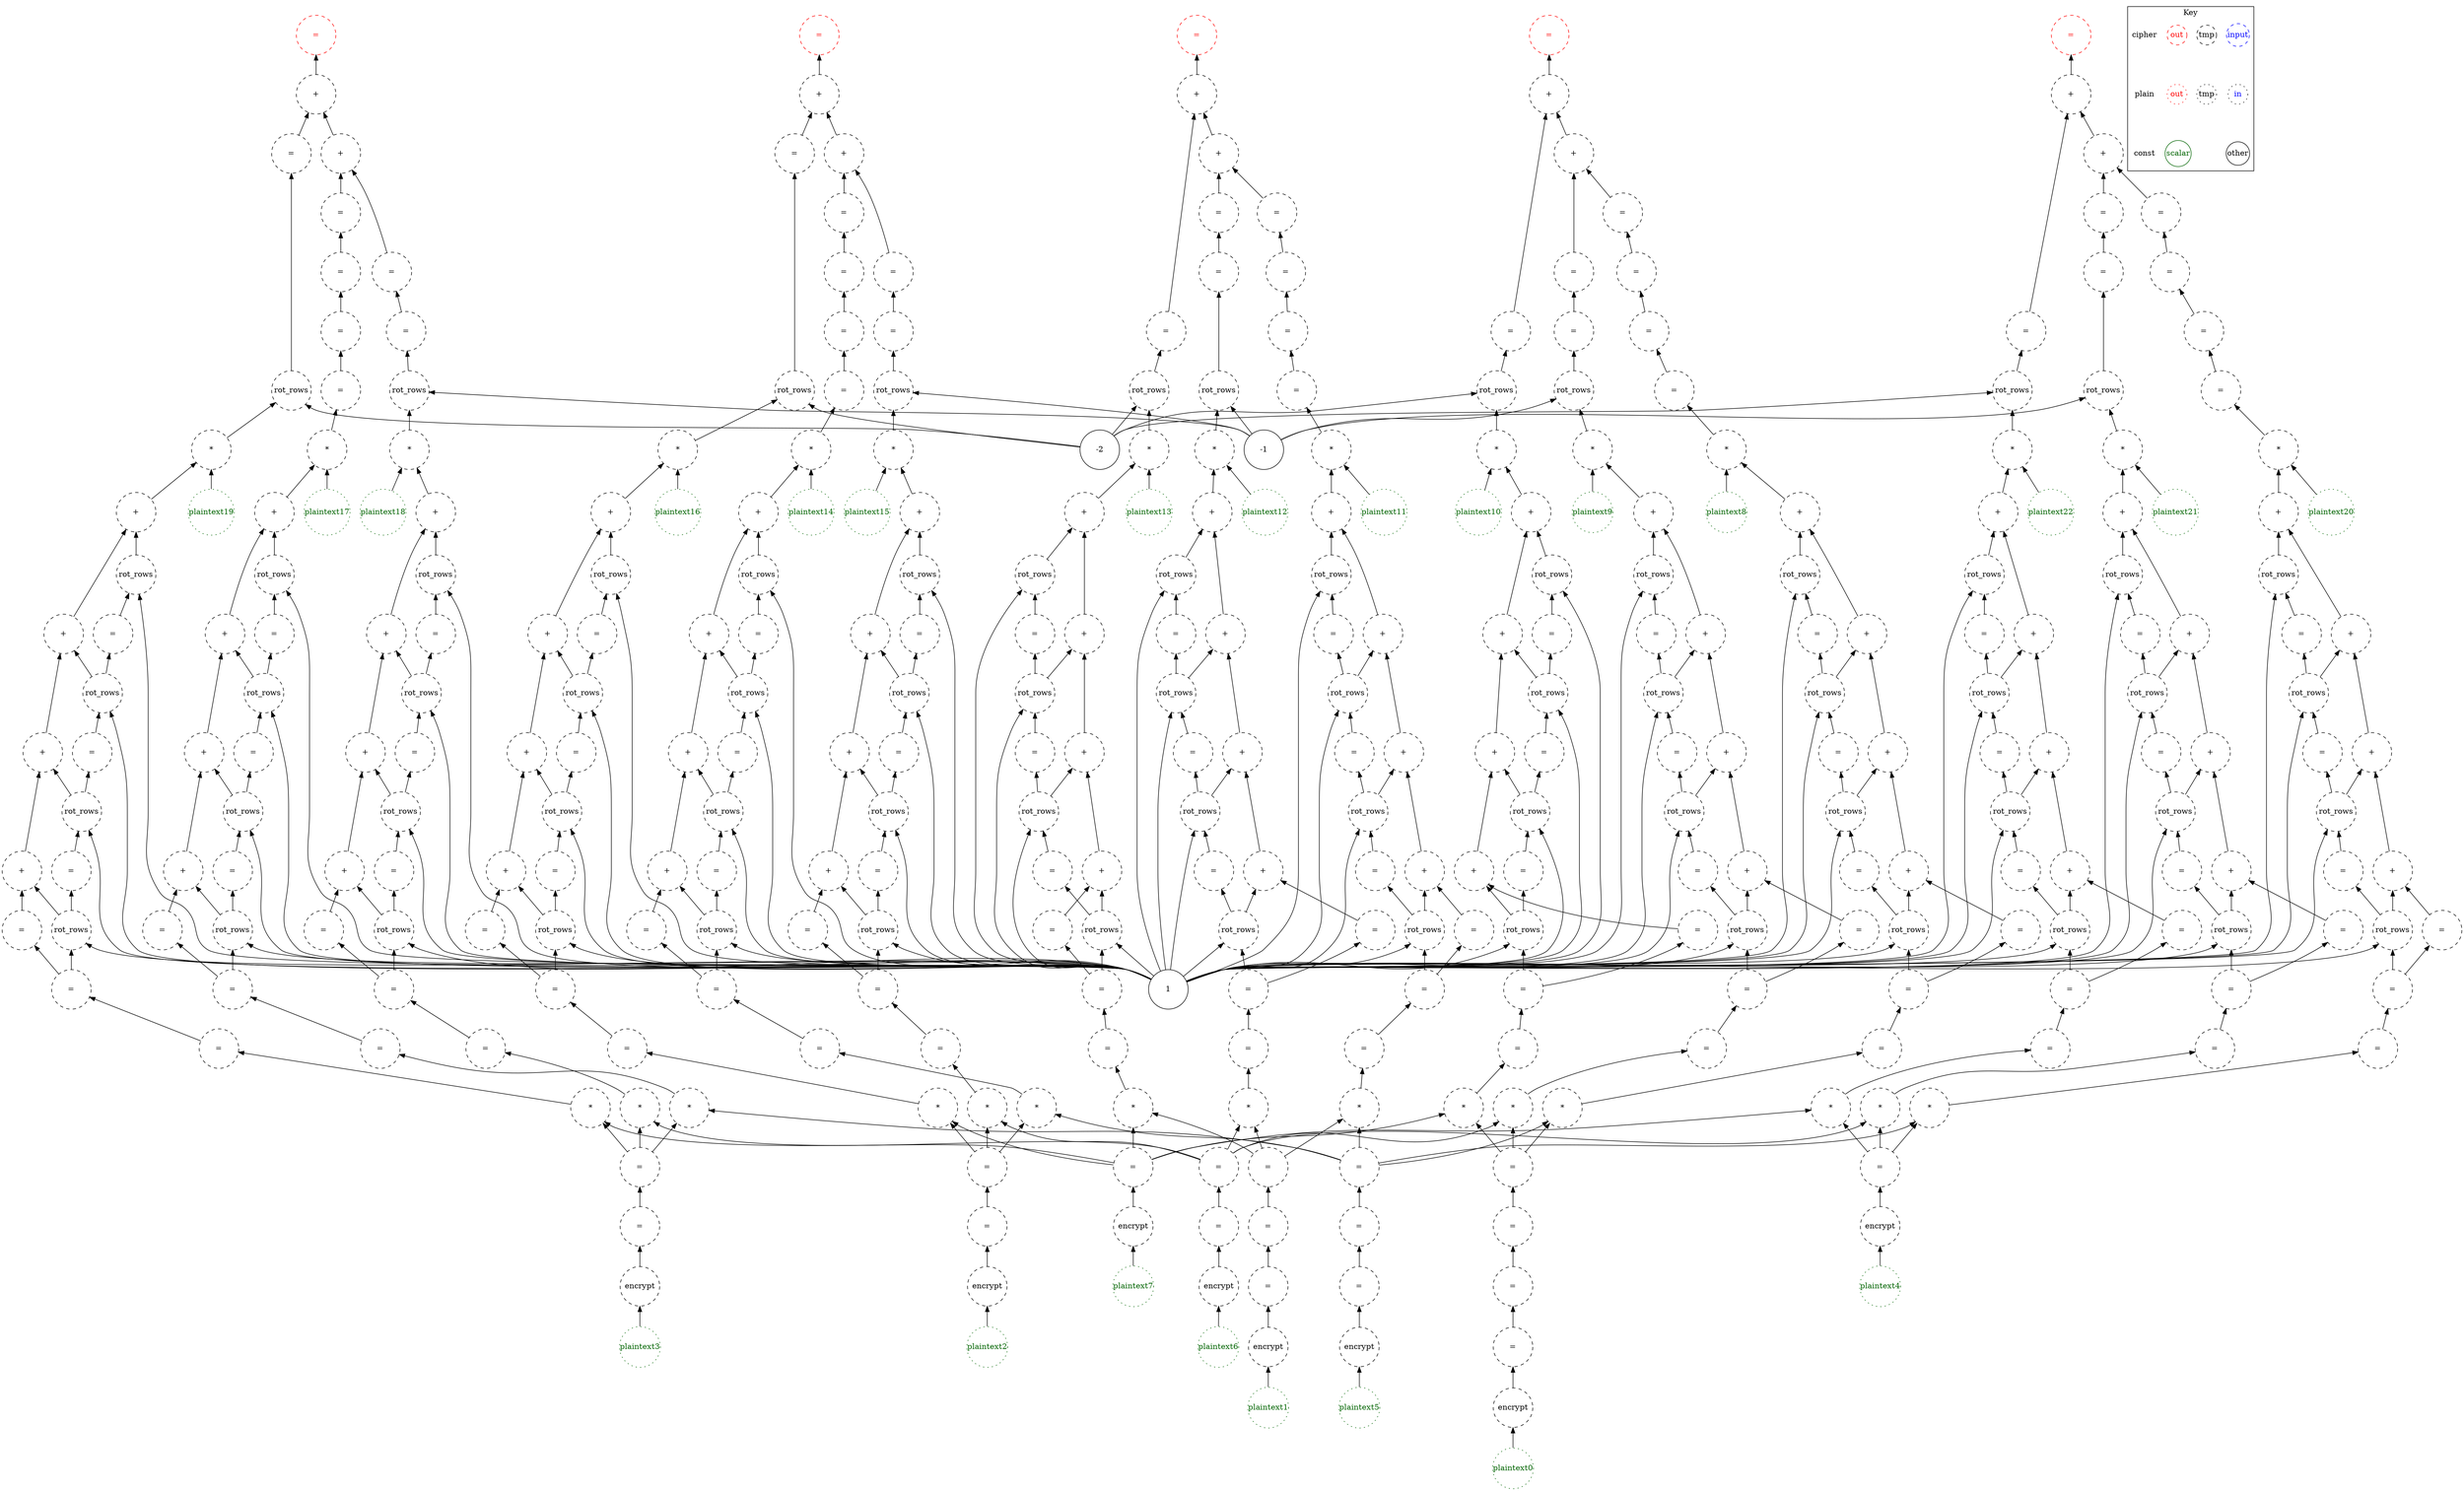 digraph "matrix_mul" {
node [shape=circle width=1 margin=0]
edge [dir=back]
-2 [label="-2" style=solid]
plaintext19 [label="plaintext19" style=dotted color=darkgreen fontcolor=darkgreen]
1 [label="1" style=solid]
1 [label="1" style=solid]
1 [label="1" style=solid]
1 [label="1" style=solid]
plaintext7 [label="plaintext7" style=dotted color=darkgreen fontcolor=darkgreen]
ciphertext22 [label="encrypt" style=dashed]
ciphertext22 -> plaintext7
ciphertext23 [label="=" style=dashed]
ciphertext23 -> ciphertext22
plaintext3 [label="plaintext3" style=dotted color=darkgreen fontcolor=darkgreen]
ciphertext9 [label="encrypt" style=dashed]
ciphertext9 -> plaintext3
ciphertext10 [label="=" style=dashed]
ciphertext10 -> ciphertext9
ciphertext16 [label="=" style=dashed]
ciphertext16 -> ciphertext10
ciphertext333 [label="*" style=dashed]
ciphertext333 -> ciphertext16
ciphertext333 -> ciphertext23
ciphertext334 [label="=" style=dashed]
ciphertext334 -> ciphertext333
ciphertext335 [label="=" style=dashed]
ciphertext335 -> ciphertext334
ciphertext337 [label="rot_rows" style=dashed]
ciphertext337 -> ciphertext335
ciphertext337 -> 1
ciphertext339 [label="=" style=dashed]
ciphertext339 -> ciphertext337
ciphertext341 [label="rot_rows" style=dashed]
ciphertext341 -> ciphertext339
ciphertext341 -> 1
ciphertext343 [label="=" style=dashed]
ciphertext343 -> ciphertext341
ciphertext346 [label="rot_rows" style=dashed]
ciphertext346 -> ciphertext343
ciphertext346 -> 1
ciphertext348 [label="=" style=dashed]
ciphertext348 -> ciphertext346
ciphertext349 [label="rot_rows" style=dashed]
ciphertext349 -> ciphertext348
ciphertext349 -> 1
ciphertext336 [label="=" style=dashed]
ciphertext336 -> ciphertext335
ciphertext338 [label="+" style=dashed]
ciphertext338 -> ciphertext336
ciphertext338 -> ciphertext337
ciphertext342 [label="+" style=dashed]
ciphertext342 -> ciphertext338
ciphertext342 -> ciphertext341
ciphertext347 [label="+" style=dashed]
ciphertext347 -> ciphertext342
ciphertext347 -> ciphertext346
ciphertext350 [label="+" style=dashed]
ciphertext350 -> ciphertext347
ciphertext350 -> ciphertext349
ciphertext356 [label="*" style=dashed]
ciphertext356 -> ciphertext350
ciphertext356 -> plaintext19
ciphertext357 [label="rot_rows" style=dashed]
ciphertext357 -> ciphertext356
ciphertext357 -> -2
ciphertext358 [label="=" style=dashed]
ciphertext358 -> ciphertext357
-1 [label="-1" style=solid]
plaintext18 [label="plaintext18" style=dotted color=darkgreen fontcolor=darkgreen]
1 [label="1" style=solid]
1 [label="1" style=solid]
1 [label="1" style=solid]
1 [label="1" style=solid]
plaintext6 [label="plaintext6" style=dotted color=darkgreen fontcolor=darkgreen]
ciphertext19 [label="encrypt" style=dashed]
ciphertext19 -> plaintext6
ciphertext20 [label="=" style=dashed]
ciphertext20 -> ciphertext19
ciphertext25 [label="=" style=dashed]
ciphertext25 -> ciphertext20
ciphertext306 [label="*" style=dashed]
ciphertext306 -> ciphertext16
ciphertext306 -> ciphertext25
ciphertext307 [label="=" style=dashed]
ciphertext307 -> ciphertext306
ciphertext308 [label="=" style=dashed]
ciphertext308 -> ciphertext307
ciphertext310 [label="rot_rows" style=dashed]
ciphertext310 -> ciphertext308
ciphertext310 -> 1
ciphertext312 [label="=" style=dashed]
ciphertext312 -> ciphertext310
ciphertext314 [label="rot_rows" style=dashed]
ciphertext314 -> ciphertext312
ciphertext314 -> 1
ciphertext316 [label="=" style=dashed]
ciphertext316 -> ciphertext314
ciphertext319 [label="rot_rows" style=dashed]
ciphertext319 -> ciphertext316
ciphertext319 -> 1
ciphertext321 [label="=" style=dashed]
ciphertext321 -> ciphertext319
ciphertext322 [label="rot_rows" style=dashed]
ciphertext322 -> ciphertext321
ciphertext322 -> 1
ciphertext309 [label="=" style=dashed]
ciphertext309 -> ciphertext308
ciphertext311 [label="+" style=dashed]
ciphertext311 -> ciphertext309
ciphertext311 -> ciphertext310
ciphertext315 [label="+" style=dashed]
ciphertext315 -> ciphertext311
ciphertext315 -> ciphertext314
ciphertext320 [label="+" style=dashed]
ciphertext320 -> ciphertext315
ciphertext320 -> ciphertext319
ciphertext323 [label="+" style=dashed]
ciphertext323 -> ciphertext320
ciphertext323 -> ciphertext322
ciphertext329 [label="*" style=dashed]
ciphertext329 -> ciphertext323
ciphertext329 -> plaintext18
ciphertext330 [label="rot_rows" style=dashed]
ciphertext330 -> ciphertext329
ciphertext330 -> -1
ciphertext331 [label="=" style=dashed]
ciphertext331 -> ciphertext330
ciphertext360 [label="=" style=dashed]
ciphertext360 -> ciphertext331
plaintext17 [label="plaintext17" style=dotted color=darkgreen fontcolor=darkgreen]
1 [label="1" style=solid]
1 [label="1" style=solid]
1 [label="1" style=solid]
1 [label="1" style=solid]
plaintext5 [label="plaintext5" style=dotted color=darkgreen fontcolor=darkgreen]
ciphertext17 [label="encrypt" style=dashed]
ciphertext17 -> plaintext5
ciphertext18 [label="=" style=dashed]
ciphertext18 -> ciphertext17
ciphertext21 [label="=" style=dashed]
ciphertext21 -> ciphertext18
ciphertext24 [label="=" style=dashed]
ciphertext24 -> ciphertext21
ciphertext281 [label="*" style=dashed]
ciphertext281 -> ciphertext16
ciphertext281 -> ciphertext24
ciphertext282 [label="=" style=dashed]
ciphertext282 -> ciphertext281
ciphertext283 [label="=" style=dashed]
ciphertext283 -> ciphertext282
ciphertext285 [label="rot_rows" style=dashed]
ciphertext285 -> ciphertext283
ciphertext285 -> 1
ciphertext287 [label="=" style=dashed]
ciphertext287 -> ciphertext285
ciphertext289 [label="rot_rows" style=dashed]
ciphertext289 -> ciphertext287
ciphertext289 -> 1
ciphertext291 [label="=" style=dashed]
ciphertext291 -> ciphertext289
ciphertext294 [label="rot_rows" style=dashed]
ciphertext294 -> ciphertext291
ciphertext294 -> 1
ciphertext296 [label="=" style=dashed]
ciphertext296 -> ciphertext294
ciphertext297 [label="rot_rows" style=dashed]
ciphertext297 -> ciphertext296
ciphertext297 -> 1
ciphertext284 [label="=" style=dashed]
ciphertext284 -> ciphertext283
ciphertext286 [label="+" style=dashed]
ciphertext286 -> ciphertext284
ciphertext286 -> ciphertext285
ciphertext290 [label="+" style=dashed]
ciphertext290 -> ciphertext286
ciphertext290 -> ciphertext289
ciphertext295 [label="+" style=dashed]
ciphertext295 -> ciphertext290
ciphertext295 -> ciphertext294
ciphertext298 [label="+" style=dashed]
ciphertext298 -> ciphertext295
ciphertext298 -> ciphertext297
ciphertext304 [label="*" style=dashed]
ciphertext304 -> ciphertext298
ciphertext304 -> plaintext17
ciphertext305 [label="=" style=dashed]
ciphertext305 -> ciphertext304
ciphertext332 [label="=" style=dashed]
ciphertext332 -> ciphertext305
ciphertext359 [label="=" style=dashed]
ciphertext359 -> ciphertext332
ciphertext361 [label="=" style=dashed]
ciphertext361 -> ciphertext359
ciphertext362 [label="+" style=dashed]
ciphertext362 -> ciphertext361
ciphertext362 -> ciphertext360
ciphertext363 [label="+" style=dashed]
ciphertext363 -> ciphertext362
ciphertext363 -> ciphertext358
ciphertext365 [label="=" style=dashed color=red fontcolor=red]
ciphertext365 -> ciphertext363
-2 [label="-2" style=solid]
plaintext22 [label="plaintext22" style=dotted color=darkgreen fontcolor=darkgreen]
1 [label="1" style=solid]
1 [label="1" style=solid]
1 [label="1" style=solid]
1 [label="1" style=solid]
plaintext4 [label="plaintext4" style=dotted color=darkgreen fontcolor=darkgreen]
ciphertext11 [label="encrypt" style=dashed]
ciphertext11 -> plaintext4
ciphertext12 [label="=" style=dashed]
ciphertext12 -> ciphertext11
ciphertext418 [label="*" style=dashed]
ciphertext418 -> ciphertext12
ciphertext418 -> ciphertext23
ciphertext419 [label="=" style=dashed]
ciphertext419 -> ciphertext418
ciphertext420 [label="=" style=dashed]
ciphertext420 -> ciphertext419
ciphertext422 [label="rot_rows" style=dashed]
ciphertext422 -> ciphertext420
ciphertext422 -> 1
ciphertext424 [label="=" style=dashed]
ciphertext424 -> ciphertext422
ciphertext426 [label="rot_rows" style=dashed]
ciphertext426 -> ciphertext424
ciphertext426 -> 1
ciphertext428 [label="=" style=dashed]
ciphertext428 -> ciphertext426
ciphertext431 [label="rot_rows" style=dashed]
ciphertext431 -> ciphertext428
ciphertext431 -> 1
ciphertext433 [label="=" style=dashed]
ciphertext433 -> ciphertext431
ciphertext434 [label="rot_rows" style=dashed]
ciphertext434 -> ciphertext433
ciphertext434 -> 1
ciphertext421 [label="=" style=dashed]
ciphertext421 -> ciphertext420
ciphertext423 [label="+" style=dashed]
ciphertext423 -> ciphertext421
ciphertext423 -> ciphertext422
ciphertext427 [label="+" style=dashed]
ciphertext427 -> ciphertext423
ciphertext427 -> ciphertext426
ciphertext432 [label="+" style=dashed]
ciphertext432 -> ciphertext427
ciphertext432 -> ciphertext431
ciphertext435 [label="+" style=dashed]
ciphertext435 -> ciphertext432
ciphertext435 -> ciphertext434
ciphertext441 [label="*" style=dashed]
ciphertext441 -> ciphertext435
ciphertext441 -> plaintext22
ciphertext442 [label="rot_rows" style=dashed]
ciphertext442 -> ciphertext441
ciphertext442 -> -2
ciphertext443 [label="=" style=dashed]
ciphertext443 -> ciphertext442
-1 [label="-1" style=solid]
plaintext21 [label="plaintext21" style=dotted color=darkgreen fontcolor=darkgreen]
1 [label="1" style=solid]
1 [label="1" style=solid]
1 [label="1" style=solid]
1 [label="1" style=solid]
ciphertext391 [label="*" style=dashed]
ciphertext391 -> ciphertext12
ciphertext391 -> ciphertext25
ciphertext392 [label="=" style=dashed]
ciphertext392 -> ciphertext391
ciphertext393 [label="=" style=dashed]
ciphertext393 -> ciphertext392
ciphertext395 [label="rot_rows" style=dashed]
ciphertext395 -> ciphertext393
ciphertext395 -> 1
ciphertext397 [label="=" style=dashed]
ciphertext397 -> ciphertext395
ciphertext399 [label="rot_rows" style=dashed]
ciphertext399 -> ciphertext397
ciphertext399 -> 1
ciphertext401 [label="=" style=dashed]
ciphertext401 -> ciphertext399
ciphertext404 [label="rot_rows" style=dashed]
ciphertext404 -> ciphertext401
ciphertext404 -> 1
ciphertext406 [label="=" style=dashed]
ciphertext406 -> ciphertext404
ciphertext407 [label="rot_rows" style=dashed]
ciphertext407 -> ciphertext406
ciphertext407 -> 1
ciphertext394 [label="=" style=dashed]
ciphertext394 -> ciphertext393
ciphertext396 [label="+" style=dashed]
ciphertext396 -> ciphertext394
ciphertext396 -> ciphertext395
ciphertext400 [label="+" style=dashed]
ciphertext400 -> ciphertext396
ciphertext400 -> ciphertext399
ciphertext405 [label="+" style=dashed]
ciphertext405 -> ciphertext400
ciphertext405 -> ciphertext404
ciphertext408 [label="+" style=dashed]
ciphertext408 -> ciphertext405
ciphertext408 -> ciphertext407
ciphertext414 [label="*" style=dashed]
ciphertext414 -> ciphertext408
ciphertext414 -> plaintext21
ciphertext415 [label="rot_rows" style=dashed]
ciphertext415 -> ciphertext414
ciphertext415 -> -1
ciphertext416 [label="=" style=dashed]
ciphertext416 -> ciphertext415
ciphertext445 [label="=" style=dashed]
ciphertext445 -> ciphertext416
plaintext20 [label="plaintext20" style=dotted color=darkgreen fontcolor=darkgreen]
1 [label="1" style=solid]
1 [label="1" style=solid]
1 [label="1" style=solid]
1 [label="1" style=solid]
ciphertext366 [label="*" style=dashed]
ciphertext366 -> ciphertext12
ciphertext366 -> ciphertext24
ciphertext367 [label="=" style=dashed]
ciphertext367 -> ciphertext366
ciphertext368 [label="=" style=dashed]
ciphertext368 -> ciphertext367
ciphertext370 [label="rot_rows" style=dashed]
ciphertext370 -> ciphertext368
ciphertext370 -> 1
ciphertext372 [label="=" style=dashed]
ciphertext372 -> ciphertext370
ciphertext374 [label="rot_rows" style=dashed]
ciphertext374 -> ciphertext372
ciphertext374 -> 1
ciphertext376 [label="=" style=dashed]
ciphertext376 -> ciphertext374
ciphertext379 [label="rot_rows" style=dashed]
ciphertext379 -> ciphertext376
ciphertext379 -> 1
ciphertext381 [label="=" style=dashed]
ciphertext381 -> ciphertext379
ciphertext382 [label="rot_rows" style=dashed]
ciphertext382 -> ciphertext381
ciphertext382 -> 1
ciphertext369 [label="=" style=dashed]
ciphertext369 -> ciphertext368
ciphertext371 [label="+" style=dashed]
ciphertext371 -> ciphertext369
ciphertext371 -> ciphertext370
ciphertext375 [label="+" style=dashed]
ciphertext375 -> ciphertext371
ciphertext375 -> ciphertext374
ciphertext380 [label="+" style=dashed]
ciphertext380 -> ciphertext375
ciphertext380 -> ciphertext379
ciphertext383 [label="+" style=dashed]
ciphertext383 -> ciphertext380
ciphertext383 -> ciphertext382
ciphertext389 [label="*" style=dashed]
ciphertext389 -> ciphertext383
ciphertext389 -> plaintext20
ciphertext390 [label="=" style=dashed]
ciphertext390 -> ciphertext389
ciphertext417 [label="=" style=dashed]
ciphertext417 -> ciphertext390
ciphertext444 [label="=" style=dashed]
ciphertext444 -> ciphertext417
ciphertext446 [label="=" style=dashed]
ciphertext446 -> ciphertext444
ciphertext447 [label="+" style=dashed]
ciphertext447 -> ciphertext446
ciphertext447 -> ciphertext445
ciphertext448 [label="+" style=dashed]
ciphertext448 -> ciphertext447
ciphertext448 -> ciphertext443
ciphertext450 [label="=" style=dashed color=red fontcolor=red]
ciphertext450 -> ciphertext448
-2 [label="-2" style=solid]
plaintext16 [label="plaintext16" style=dotted color=darkgreen fontcolor=darkgreen]
1 [label="1" style=solid]
1 [label="1" style=solid]
1 [label="1" style=solid]
1 [label="1" style=solid]
plaintext2 [label="plaintext2" style=dotted color=darkgreen fontcolor=darkgreen]
ciphertext5 [label="encrypt" style=dashed]
ciphertext5 -> plaintext2
ciphertext6 [label="=" style=dashed]
ciphertext6 -> ciphertext5
ciphertext15 [label="=" style=dashed]
ciphertext15 -> ciphertext6
ciphertext248 [label="*" style=dashed]
ciphertext248 -> ciphertext15
ciphertext248 -> ciphertext23
ciphertext249 [label="=" style=dashed]
ciphertext249 -> ciphertext248
ciphertext250 [label="=" style=dashed]
ciphertext250 -> ciphertext249
ciphertext252 [label="rot_rows" style=dashed]
ciphertext252 -> ciphertext250
ciphertext252 -> 1
ciphertext254 [label="=" style=dashed]
ciphertext254 -> ciphertext252
ciphertext256 [label="rot_rows" style=dashed]
ciphertext256 -> ciphertext254
ciphertext256 -> 1
ciphertext258 [label="=" style=dashed]
ciphertext258 -> ciphertext256
ciphertext261 [label="rot_rows" style=dashed]
ciphertext261 -> ciphertext258
ciphertext261 -> 1
ciphertext263 [label="=" style=dashed]
ciphertext263 -> ciphertext261
ciphertext264 [label="rot_rows" style=dashed]
ciphertext264 -> ciphertext263
ciphertext264 -> 1
ciphertext251 [label="=" style=dashed]
ciphertext251 -> ciphertext250
ciphertext253 [label="+" style=dashed]
ciphertext253 -> ciphertext251
ciphertext253 -> ciphertext252
ciphertext257 [label="+" style=dashed]
ciphertext257 -> ciphertext253
ciphertext257 -> ciphertext256
ciphertext262 [label="+" style=dashed]
ciphertext262 -> ciphertext257
ciphertext262 -> ciphertext261
ciphertext265 [label="+" style=dashed]
ciphertext265 -> ciphertext262
ciphertext265 -> ciphertext264
ciphertext271 [label="*" style=dashed]
ciphertext271 -> ciphertext265
ciphertext271 -> plaintext16
ciphertext272 [label="rot_rows" style=dashed]
ciphertext272 -> ciphertext271
ciphertext272 -> -2
ciphertext273 [label="=" style=dashed]
ciphertext273 -> ciphertext272
-1 [label="-1" style=solid]
plaintext15 [label="plaintext15" style=dotted color=darkgreen fontcolor=darkgreen]
1 [label="1" style=solid]
1 [label="1" style=solid]
1 [label="1" style=solid]
1 [label="1" style=solid]
ciphertext221 [label="*" style=dashed]
ciphertext221 -> ciphertext15
ciphertext221 -> ciphertext25
ciphertext222 [label="=" style=dashed]
ciphertext222 -> ciphertext221
ciphertext223 [label="=" style=dashed]
ciphertext223 -> ciphertext222
ciphertext225 [label="rot_rows" style=dashed]
ciphertext225 -> ciphertext223
ciphertext225 -> 1
ciphertext227 [label="=" style=dashed]
ciphertext227 -> ciphertext225
ciphertext229 [label="rot_rows" style=dashed]
ciphertext229 -> ciphertext227
ciphertext229 -> 1
ciphertext231 [label="=" style=dashed]
ciphertext231 -> ciphertext229
ciphertext234 [label="rot_rows" style=dashed]
ciphertext234 -> ciphertext231
ciphertext234 -> 1
ciphertext236 [label="=" style=dashed]
ciphertext236 -> ciphertext234
ciphertext237 [label="rot_rows" style=dashed]
ciphertext237 -> ciphertext236
ciphertext237 -> 1
ciphertext224 [label="=" style=dashed]
ciphertext224 -> ciphertext223
ciphertext226 [label="+" style=dashed]
ciphertext226 -> ciphertext224
ciphertext226 -> ciphertext225
ciphertext230 [label="+" style=dashed]
ciphertext230 -> ciphertext226
ciphertext230 -> ciphertext229
ciphertext235 [label="+" style=dashed]
ciphertext235 -> ciphertext230
ciphertext235 -> ciphertext234
ciphertext238 [label="+" style=dashed]
ciphertext238 -> ciphertext235
ciphertext238 -> ciphertext237
ciphertext244 [label="*" style=dashed]
ciphertext244 -> ciphertext238
ciphertext244 -> plaintext15
ciphertext245 [label="rot_rows" style=dashed]
ciphertext245 -> ciphertext244
ciphertext245 -> -1
ciphertext246 [label="=" style=dashed]
ciphertext246 -> ciphertext245
ciphertext275 [label="=" style=dashed]
ciphertext275 -> ciphertext246
plaintext14 [label="plaintext14" style=dotted color=darkgreen fontcolor=darkgreen]
1 [label="1" style=solid]
1 [label="1" style=solid]
1 [label="1" style=solid]
1 [label="1" style=solid]
ciphertext196 [label="*" style=dashed]
ciphertext196 -> ciphertext15
ciphertext196 -> ciphertext24
ciphertext197 [label="=" style=dashed]
ciphertext197 -> ciphertext196
ciphertext198 [label="=" style=dashed]
ciphertext198 -> ciphertext197
ciphertext200 [label="rot_rows" style=dashed]
ciphertext200 -> ciphertext198
ciphertext200 -> 1
ciphertext202 [label="=" style=dashed]
ciphertext202 -> ciphertext200
ciphertext204 [label="rot_rows" style=dashed]
ciphertext204 -> ciphertext202
ciphertext204 -> 1
ciphertext206 [label="=" style=dashed]
ciphertext206 -> ciphertext204
ciphertext209 [label="rot_rows" style=dashed]
ciphertext209 -> ciphertext206
ciphertext209 -> 1
ciphertext211 [label="=" style=dashed]
ciphertext211 -> ciphertext209
ciphertext212 [label="rot_rows" style=dashed]
ciphertext212 -> ciphertext211
ciphertext212 -> 1
ciphertext199 [label="=" style=dashed]
ciphertext199 -> ciphertext198
ciphertext201 [label="+" style=dashed]
ciphertext201 -> ciphertext199
ciphertext201 -> ciphertext200
ciphertext205 [label="+" style=dashed]
ciphertext205 -> ciphertext201
ciphertext205 -> ciphertext204
ciphertext210 [label="+" style=dashed]
ciphertext210 -> ciphertext205
ciphertext210 -> ciphertext209
ciphertext213 [label="+" style=dashed]
ciphertext213 -> ciphertext210
ciphertext213 -> ciphertext212
ciphertext219 [label="*" style=dashed]
ciphertext219 -> ciphertext213
ciphertext219 -> plaintext14
ciphertext220 [label="=" style=dashed]
ciphertext220 -> ciphertext219
ciphertext247 [label="=" style=dashed]
ciphertext247 -> ciphertext220
ciphertext274 [label="=" style=dashed]
ciphertext274 -> ciphertext247
ciphertext276 [label="=" style=dashed]
ciphertext276 -> ciphertext274
ciphertext277 [label="+" style=dashed]
ciphertext277 -> ciphertext276
ciphertext277 -> ciphertext275
ciphertext278 [label="+" style=dashed]
ciphertext278 -> ciphertext277
ciphertext278 -> ciphertext273
ciphertext280 [label="=" style=dashed color=red fontcolor=red]
ciphertext280 -> ciphertext278
-2 [label="-2" style=solid]
plaintext13 [label="plaintext13" style=dotted color=darkgreen fontcolor=darkgreen]
1 [label="1" style=solid]
1 [label="1" style=solid]
1 [label="1" style=solid]
1 [label="1" style=solid]
plaintext1 [label="plaintext1" style=dotted color=darkgreen fontcolor=darkgreen]
ciphertext2 [label="encrypt" style=dashed]
ciphertext2 -> plaintext1
ciphertext3 [label="=" style=dashed]
ciphertext3 -> ciphertext2
ciphertext8 [label="=" style=dashed]
ciphertext8 -> ciphertext3
ciphertext14 [label="=" style=dashed]
ciphertext14 -> ciphertext8
ciphertext163 [label="*" style=dashed]
ciphertext163 -> ciphertext14
ciphertext163 -> ciphertext23
ciphertext164 [label="=" style=dashed]
ciphertext164 -> ciphertext163
ciphertext165 [label="=" style=dashed]
ciphertext165 -> ciphertext164
ciphertext167 [label="rot_rows" style=dashed]
ciphertext167 -> ciphertext165
ciphertext167 -> 1
ciphertext169 [label="=" style=dashed]
ciphertext169 -> ciphertext167
ciphertext171 [label="rot_rows" style=dashed]
ciphertext171 -> ciphertext169
ciphertext171 -> 1
ciphertext173 [label="=" style=dashed]
ciphertext173 -> ciphertext171
ciphertext176 [label="rot_rows" style=dashed]
ciphertext176 -> ciphertext173
ciphertext176 -> 1
ciphertext178 [label="=" style=dashed]
ciphertext178 -> ciphertext176
ciphertext179 [label="rot_rows" style=dashed]
ciphertext179 -> ciphertext178
ciphertext179 -> 1
ciphertext166 [label="=" style=dashed]
ciphertext166 -> ciphertext165
ciphertext168 [label="+" style=dashed]
ciphertext168 -> ciphertext166
ciphertext168 -> ciphertext167
ciphertext172 [label="+" style=dashed]
ciphertext172 -> ciphertext168
ciphertext172 -> ciphertext171
ciphertext177 [label="+" style=dashed]
ciphertext177 -> ciphertext172
ciphertext177 -> ciphertext176
ciphertext180 [label="+" style=dashed]
ciphertext180 -> ciphertext177
ciphertext180 -> ciphertext179
ciphertext186 [label="*" style=dashed]
ciphertext186 -> ciphertext180
ciphertext186 -> plaintext13
ciphertext187 [label="rot_rows" style=dashed]
ciphertext187 -> ciphertext186
ciphertext187 -> -2
ciphertext188 [label="=" style=dashed]
ciphertext188 -> ciphertext187
-1 [label="-1" style=solid]
plaintext12 [label="plaintext12" style=dotted color=darkgreen fontcolor=darkgreen]
1 [label="1" style=solid]
1 [label="1" style=solid]
1 [label="1" style=solid]
1 [label="1" style=solid]
ciphertext136 [label="*" style=dashed]
ciphertext136 -> ciphertext14
ciphertext136 -> ciphertext25
ciphertext137 [label="=" style=dashed]
ciphertext137 -> ciphertext136
ciphertext138 [label="=" style=dashed]
ciphertext138 -> ciphertext137
ciphertext140 [label="rot_rows" style=dashed]
ciphertext140 -> ciphertext138
ciphertext140 -> 1
ciphertext142 [label="=" style=dashed]
ciphertext142 -> ciphertext140
ciphertext144 [label="rot_rows" style=dashed]
ciphertext144 -> ciphertext142
ciphertext144 -> 1
ciphertext146 [label="=" style=dashed]
ciphertext146 -> ciphertext144
ciphertext149 [label="rot_rows" style=dashed]
ciphertext149 -> ciphertext146
ciphertext149 -> 1
ciphertext151 [label="=" style=dashed]
ciphertext151 -> ciphertext149
ciphertext152 [label="rot_rows" style=dashed]
ciphertext152 -> ciphertext151
ciphertext152 -> 1
ciphertext139 [label="=" style=dashed]
ciphertext139 -> ciphertext138
ciphertext141 [label="+" style=dashed]
ciphertext141 -> ciphertext139
ciphertext141 -> ciphertext140
ciphertext145 [label="+" style=dashed]
ciphertext145 -> ciphertext141
ciphertext145 -> ciphertext144
ciphertext150 [label="+" style=dashed]
ciphertext150 -> ciphertext145
ciphertext150 -> ciphertext149
ciphertext153 [label="+" style=dashed]
ciphertext153 -> ciphertext150
ciphertext153 -> ciphertext152
ciphertext159 [label="*" style=dashed]
ciphertext159 -> ciphertext153
ciphertext159 -> plaintext12
ciphertext160 [label="rot_rows" style=dashed]
ciphertext160 -> ciphertext159
ciphertext160 -> -1
ciphertext161 [label="=" style=dashed]
ciphertext161 -> ciphertext160
ciphertext190 [label="=" style=dashed]
ciphertext190 -> ciphertext161
plaintext11 [label="plaintext11" style=dotted color=darkgreen fontcolor=darkgreen]
1 [label="1" style=solid]
1 [label="1" style=solid]
1 [label="1" style=solid]
1 [label="1" style=solid]
ciphertext111 [label="*" style=dashed]
ciphertext111 -> ciphertext14
ciphertext111 -> ciphertext24
ciphertext112 [label="=" style=dashed]
ciphertext112 -> ciphertext111
ciphertext113 [label="=" style=dashed]
ciphertext113 -> ciphertext112
ciphertext115 [label="rot_rows" style=dashed]
ciphertext115 -> ciphertext113
ciphertext115 -> 1
ciphertext117 [label="=" style=dashed]
ciphertext117 -> ciphertext115
ciphertext119 [label="rot_rows" style=dashed]
ciphertext119 -> ciphertext117
ciphertext119 -> 1
ciphertext121 [label="=" style=dashed]
ciphertext121 -> ciphertext119
ciphertext124 [label="rot_rows" style=dashed]
ciphertext124 -> ciphertext121
ciphertext124 -> 1
ciphertext126 [label="=" style=dashed]
ciphertext126 -> ciphertext124
ciphertext127 [label="rot_rows" style=dashed]
ciphertext127 -> ciphertext126
ciphertext127 -> 1
ciphertext114 [label="=" style=dashed]
ciphertext114 -> ciphertext113
ciphertext116 [label="+" style=dashed]
ciphertext116 -> ciphertext114
ciphertext116 -> ciphertext115
ciphertext120 [label="+" style=dashed]
ciphertext120 -> ciphertext116
ciphertext120 -> ciphertext119
ciphertext125 [label="+" style=dashed]
ciphertext125 -> ciphertext120
ciphertext125 -> ciphertext124
ciphertext128 [label="+" style=dashed]
ciphertext128 -> ciphertext125
ciphertext128 -> ciphertext127
ciphertext134 [label="*" style=dashed]
ciphertext134 -> ciphertext128
ciphertext134 -> plaintext11
ciphertext135 [label="=" style=dashed]
ciphertext135 -> ciphertext134
ciphertext162 [label="=" style=dashed]
ciphertext162 -> ciphertext135
ciphertext189 [label="=" style=dashed]
ciphertext189 -> ciphertext162
ciphertext191 [label="=" style=dashed]
ciphertext191 -> ciphertext189
ciphertext192 [label="+" style=dashed]
ciphertext192 -> ciphertext191
ciphertext192 -> ciphertext190
ciphertext193 [label="+" style=dashed]
ciphertext193 -> ciphertext192
ciphertext193 -> ciphertext188
ciphertext195 [label="=" style=dashed color=red fontcolor=red]
ciphertext195 -> ciphertext193
-2 [label="-2" style=solid]
plaintext10 [label="plaintext10" style=dotted color=darkgreen fontcolor=darkgreen]
1 [label="1" style=solid]
1 [label="1" style=solid]
1 [label="1" style=solid]
1 [label="1" style=solid]
plaintext0 [label="plaintext0" style=dotted color=darkgreen fontcolor=darkgreen]
ciphertext0 [label="encrypt" style=dashed]
ciphertext0 -> plaintext0
ciphertext1 [label="=" style=dashed]
ciphertext1 -> ciphertext0
ciphertext4 [label="=" style=dashed]
ciphertext4 -> ciphertext1
ciphertext7 [label="=" style=dashed]
ciphertext7 -> ciphertext4
ciphertext13 [label="=" style=dashed]
ciphertext13 -> ciphertext7
ciphertext78 [label="*" style=dashed]
ciphertext78 -> ciphertext13
ciphertext78 -> ciphertext23
ciphertext79 [label="=" style=dashed]
ciphertext79 -> ciphertext78
ciphertext80 [label="=" style=dashed]
ciphertext80 -> ciphertext79
ciphertext82 [label="rot_rows" style=dashed]
ciphertext82 -> ciphertext80
ciphertext82 -> 1
ciphertext84 [label="=" style=dashed]
ciphertext84 -> ciphertext82
ciphertext86 [label="rot_rows" style=dashed]
ciphertext86 -> ciphertext84
ciphertext86 -> 1
ciphertext88 [label="=" style=dashed]
ciphertext88 -> ciphertext86
ciphertext91 [label="rot_rows" style=dashed]
ciphertext91 -> ciphertext88
ciphertext91 -> 1
ciphertext93 [label="=" style=dashed]
ciphertext93 -> ciphertext91
ciphertext94 [label="rot_rows" style=dashed]
ciphertext94 -> ciphertext93
ciphertext94 -> 1
ciphertext81 [label="=" style=dashed]
ciphertext81 -> ciphertext80
ciphertext83 [label="+" style=dashed]
ciphertext83 -> ciphertext81
ciphertext83 -> ciphertext82
ciphertext87 [label="+" style=dashed]
ciphertext87 -> ciphertext83
ciphertext87 -> ciphertext86
ciphertext92 [label="+" style=dashed]
ciphertext92 -> ciphertext87
ciphertext92 -> ciphertext91
ciphertext95 [label="+" style=dashed]
ciphertext95 -> ciphertext92
ciphertext95 -> ciphertext94
ciphertext101 [label="*" style=dashed]
ciphertext101 -> ciphertext95
ciphertext101 -> plaintext10
ciphertext102 [label="rot_rows" style=dashed]
ciphertext102 -> ciphertext101
ciphertext102 -> -2
ciphertext103 [label="=" style=dashed]
ciphertext103 -> ciphertext102
-1 [label="-1" style=solid]
plaintext9 [label="plaintext9" style=dotted color=darkgreen fontcolor=darkgreen]
1 [label="1" style=solid]
1 [label="1" style=solid]
1 [label="1" style=solid]
1 [label="1" style=solid]
ciphertext51 [label="*" style=dashed]
ciphertext51 -> ciphertext13
ciphertext51 -> ciphertext25
ciphertext52 [label="=" style=dashed]
ciphertext52 -> ciphertext51
ciphertext53 [label="=" style=dashed]
ciphertext53 -> ciphertext52
ciphertext55 [label="rot_rows" style=dashed]
ciphertext55 -> ciphertext53
ciphertext55 -> 1
ciphertext57 [label="=" style=dashed]
ciphertext57 -> ciphertext55
ciphertext59 [label="rot_rows" style=dashed]
ciphertext59 -> ciphertext57
ciphertext59 -> 1
ciphertext61 [label="=" style=dashed]
ciphertext61 -> ciphertext59
ciphertext64 [label="rot_rows" style=dashed]
ciphertext64 -> ciphertext61
ciphertext64 -> 1
ciphertext66 [label="=" style=dashed]
ciphertext66 -> ciphertext64
ciphertext67 [label="rot_rows" style=dashed]
ciphertext67 -> ciphertext66
ciphertext67 -> 1
ciphertext54 [label="=" style=dashed]
ciphertext54 -> ciphertext53
ciphertext56 [label="+" style=dashed]
ciphertext56 -> ciphertext54
ciphertext56 -> ciphertext55
ciphertext60 [label="+" style=dashed]
ciphertext60 -> ciphertext56
ciphertext60 -> ciphertext59
ciphertext65 [label="+" style=dashed]
ciphertext65 -> ciphertext60
ciphertext65 -> ciphertext64
ciphertext68 [label="+" style=dashed]
ciphertext68 -> ciphertext65
ciphertext68 -> ciphertext67
ciphertext74 [label="*" style=dashed]
ciphertext74 -> ciphertext68
ciphertext74 -> plaintext9
ciphertext75 [label="rot_rows" style=dashed]
ciphertext75 -> ciphertext74
ciphertext75 -> -1
ciphertext76 [label="=" style=dashed]
ciphertext76 -> ciphertext75
ciphertext105 [label="=" style=dashed]
ciphertext105 -> ciphertext76
plaintext8 [label="plaintext8" style=dotted color=darkgreen fontcolor=darkgreen]
1 [label="1" style=solid]
1 [label="1" style=solid]
1 [label="1" style=solid]
1 [label="1" style=solid]
ciphertext26 [label="*" style=dashed]
ciphertext26 -> ciphertext13
ciphertext26 -> ciphertext24
ciphertext27 [label="=" style=dashed]
ciphertext27 -> ciphertext26
ciphertext28 [label="=" style=dashed]
ciphertext28 -> ciphertext27
ciphertext30 [label="rot_rows" style=dashed]
ciphertext30 -> ciphertext28
ciphertext30 -> 1
ciphertext32 [label="=" style=dashed]
ciphertext32 -> ciphertext30
ciphertext34 [label="rot_rows" style=dashed]
ciphertext34 -> ciphertext32
ciphertext34 -> 1
ciphertext36 [label="=" style=dashed]
ciphertext36 -> ciphertext34
ciphertext39 [label="rot_rows" style=dashed]
ciphertext39 -> ciphertext36
ciphertext39 -> 1
ciphertext41 [label="=" style=dashed]
ciphertext41 -> ciphertext39
ciphertext42 [label="rot_rows" style=dashed]
ciphertext42 -> ciphertext41
ciphertext42 -> 1
ciphertext29 [label="=" style=dashed]
ciphertext29 -> ciphertext28
ciphertext31 [label="+" style=dashed]
ciphertext31 -> ciphertext29
ciphertext31 -> ciphertext30
ciphertext35 [label="+" style=dashed]
ciphertext35 -> ciphertext31
ciphertext35 -> ciphertext34
ciphertext40 [label="+" style=dashed]
ciphertext40 -> ciphertext35
ciphertext40 -> ciphertext39
ciphertext43 [label="+" style=dashed]
ciphertext43 -> ciphertext40
ciphertext43 -> ciphertext42
ciphertext49 [label="*" style=dashed]
ciphertext49 -> ciphertext43
ciphertext49 -> plaintext8
ciphertext50 [label="=" style=dashed]
ciphertext50 -> ciphertext49
ciphertext77 [label="=" style=dashed]
ciphertext77 -> ciphertext50
ciphertext104 [label="=" style=dashed]
ciphertext104 -> ciphertext77
ciphertext106 [label="=" style=dashed]
ciphertext106 -> ciphertext104
ciphertext107 [label="+" style=dashed]
ciphertext107 -> ciphertext106
ciphertext107 -> ciphertext105
ciphertext108 [label="+" style=dashed]
ciphertext108 -> ciphertext107
ciphertext108 -> ciphertext103
ciphertext110 [label="=" style=dashed color=red fontcolor=red]
ciphertext110 -> ciphertext108
subgraph cluster_key {
    graph[label="Key"]
    node [width=0.5]
    edge [dir=forward style=invis]
    in_cipher [label=input color=blue fontcolor=blue style=dashed]
    tmp_cipher [label=tmp color=black fontcolor=black style=dashed]
    out_cipher [label=out color=red fontcolor=red style=dashed]
    cipher [shape=plain]

    in_plain [label=in icolor=blue fontcolor=blue style=dotted]
    tmp_plain [label=tmp color=black fontcolor=black style=dotted]
    out_plain [label=out color=red fontcolor=red style=dotted]
    plain [shape=plain]
    
    other [color=black fontcolor=black style=solid]
    scalar [color=darkgreen fontcolor=darkgreen style=solid]
    const[shape=plain]
    
    cipher -> plain
    plain -> const
    out_cipher -> out_plain
    in_cipher -> in_plain
    tmp_cipher -> tmp_plain
    in_plain -> other
    out_plain -> scalar
}
}
